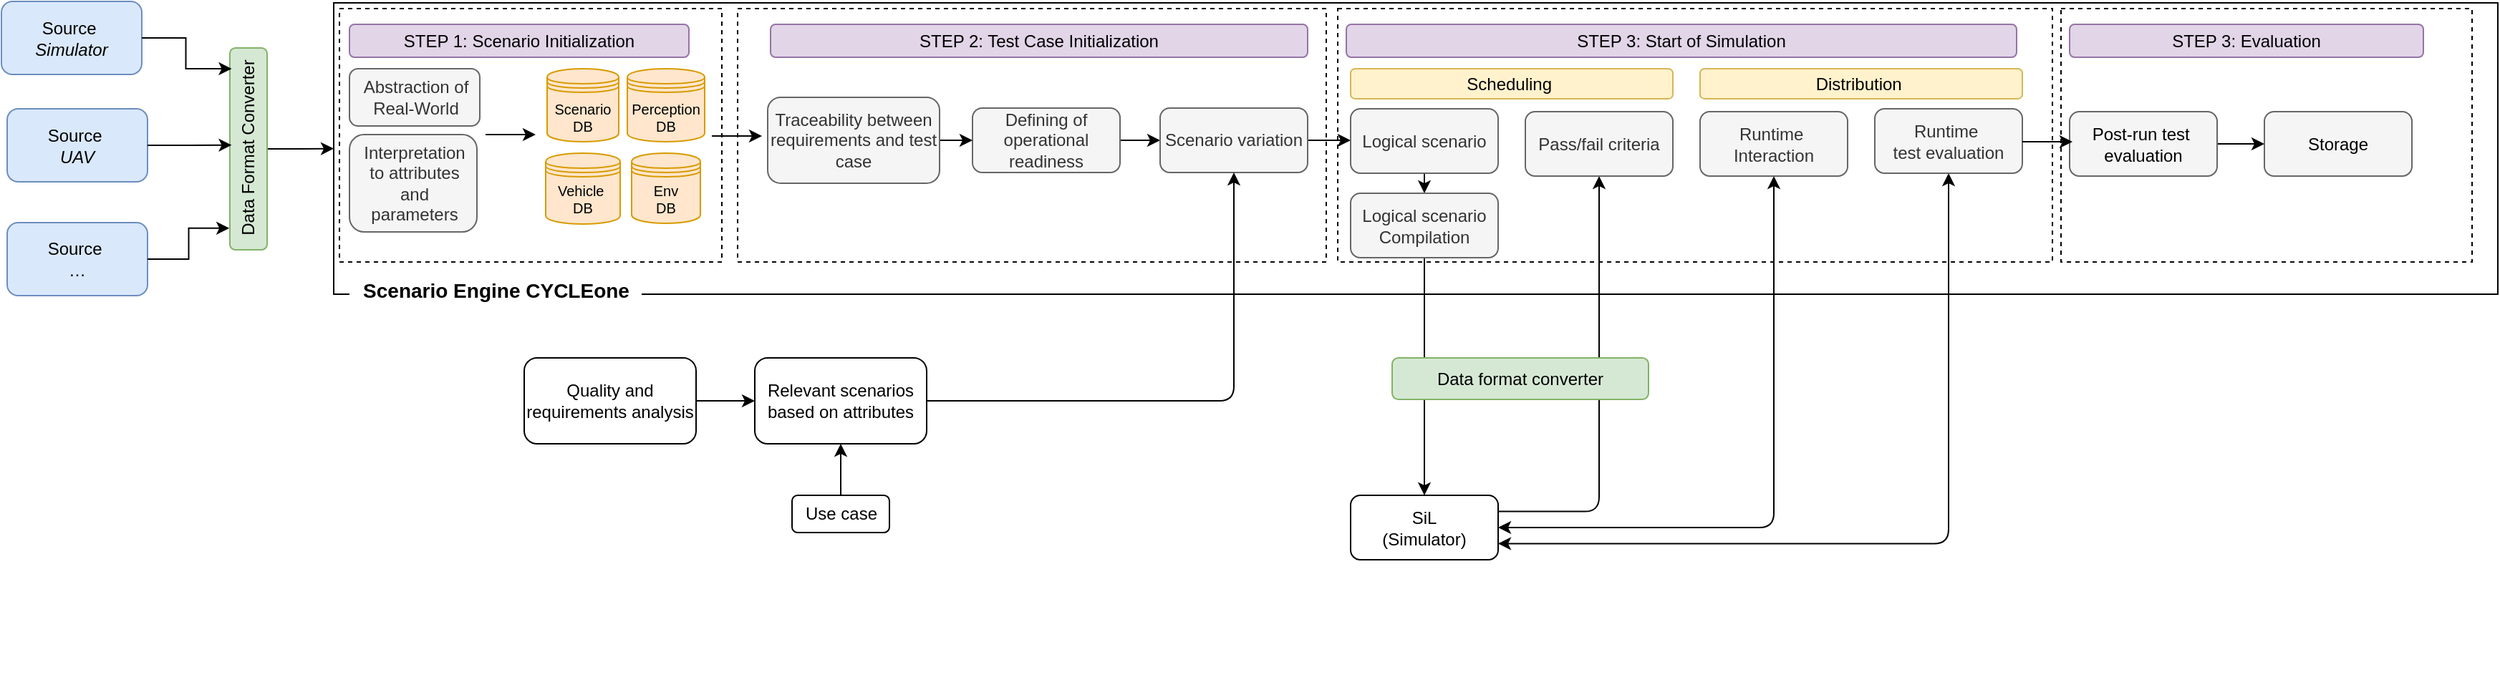<mxfile version="22.1.21" type="github">
  <diagram name="Page-1" id="OAkvakmoVMqIpzo2L1Cv">
    <mxGraphModel dx="2000" dy="1753" grid="0" gridSize="10" guides="1" tooltips="1" connect="1" arrows="1" fold="1" page="0" pageScale="1" pageWidth="827" pageHeight="1169" math="0" shadow="0">
      <root>
        <mxCell id="0" />
        <mxCell id="1" parent="0" />
        <mxCell id="TtApkbNEtEup5KKo7Kl3-6" value="" style="whiteSpace=wrap;html=1;fontSize=16;" vertex="1" parent="1">
          <mxGeometry x="-120" y="-52" width="1511" height="203.5" as="geometry" />
        </mxCell>
        <mxCell id="TtApkbNEtEup5KKo7Kl3-82" value="" style="rounded=0;whiteSpace=wrap;html=1;dashed=1;" vertex="1" parent="1">
          <mxGeometry x="1086" y="-48" width="287" height="177" as="geometry" />
        </mxCell>
        <mxCell id="TtApkbNEtEup5KKo7Kl3-69" value="" style="rounded=0;whiteSpace=wrap;html=1;dashed=1;" vertex="1" parent="1">
          <mxGeometry x="581" y="-48" width="499" height="177" as="geometry" />
        </mxCell>
        <mxCell id="TtApkbNEtEup5KKo7Kl3-53" value="" style="rounded=0;whiteSpace=wrap;html=1;dashed=1;" vertex="1" parent="1">
          <mxGeometry x="162" y="-48" width="411" height="177" as="geometry" />
        </mxCell>
        <mxCell id="TtApkbNEtEup5KKo7Kl3-27" value="" style="rounded=0;whiteSpace=wrap;html=1;dashed=1;" vertex="1" parent="1">
          <mxGeometry x="-116" y="-48" width="267" height="177" as="geometry" />
        </mxCell>
        <mxCell id="TtApkbNEtEup5KKo7Kl3-1" value="Source&amp;nbsp;&lt;br style=&quot;font-size: 12px;&quot;&gt;&lt;i style=&quot;font-size: 12px;&quot;&gt;Simulator&lt;/i&gt;" style="text;strokeColor=#6c8ebf;fillColor=#dae8fc;html=1;align=center;verticalAlign=middle;whiteSpace=wrap;rounded=1;fontSize=12;gradientColor=none;" vertex="1" parent="1">
          <mxGeometry x="-352" y="-53" width="98" height="51" as="geometry" />
        </mxCell>
        <mxCell id="TtApkbNEtEup5KKo7Kl3-78" style="edgeStyle=orthogonalEdgeStyle;rounded=0;orthogonalLoop=1;jettySize=auto;html=1;entryX=0;entryY=0.5;entryDx=0;entryDy=0;" edge="1" parent="1" source="TtApkbNEtEup5KKo7Kl3-5" target="TtApkbNEtEup5KKo7Kl3-6">
          <mxGeometry relative="1" as="geometry" />
        </mxCell>
        <mxCell id="TtApkbNEtEup5KKo7Kl3-5" value="Data Format Converter" style="text;html=1;align=center;verticalAlign=middle;resizable=0;points=[];autosize=1;strokeColor=#82b366;fillColor=#d5e8d4;fontSize=12;rotation=-90;rounded=1;" vertex="1" parent="1">
          <mxGeometry x="-250" y="37" width="141" height="26" as="geometry" />
        </mxCell>
        <mxCell id="TtApkbNEtEup5KKo7Kl3-11" value="Source&amp;nbsp;&lt;br style=&quot;border-color: var(--border-color); font-size: 12px;&quot;&gt;&lt;i style=&quot;font-size: 12px;&quot;&gt;UAV&lt;/i&gt;" style="text;strokeColor=#6c8ebf;fillColor=#dae8fc;html=1;align=center;verticalAlign=middle;whiteSpace=wrap;rounded=1;fontSize=12;gradientColor=none;" vertex="1" parent="1">
          <mxGeometry x="-348" y="22" width="98" height="51" as="geometry" />
        </mxCell>
        <mxCell id="TtApkbNEtEup5KKo7Kl3-12" value="Source&amp;nbsp;&lt;br style=&quot;border-color: var(--border-color); font-size: 12px;&quot;&gt;…" style="text;strokeColor=#6c8ebf;fillColor=#dae8fc;html=1;align=center;verticalAlign=middle;whiteSpace=wrap;rounded=1;fontSize=12;gradientColor=none;" vertex="1" parent="1">
          <mxGeometry x="-348" y="101.5" width="98" height="51" as="geometry" />
        </mxCell>
        <mxCell id="TtApkbNEtEup5KKo7Kl3-13" style="edgeStyle=orthogonalEdgeStyle;rounded=0;orthogonalLoop=1;jettySize=auto;html=1;entryX=0.107;entryY=-0.016;entryDx=0;entryDy=0;entryPerimeter=0;" edge="1" parent="1" source="TtApkbNEtEup5KKo7Kl3-12" target="TtApkbNEtEup5KKo7Kl3-5">
          <mxGeometry relative="1" as="geometry" />
        </mxCell>
        <mxCell id="TtApkbNEtEup5KKo7Kl3-14" style="edgeStyle=orthogonalEdgeStyle;rounded=0;orthogonalLoop=1;jettySize=auto;html=1;entryX=0.519;entryY=0.048;entryDx=0;entryDy=0;entryPerimeter=0;" edge="1" parent="1" source="TtApkbNEtEup5KKo7Kl3-11" target="TtApkbNEtEup5KKo7Kl3-5">
          <mxGeometry relative="1" as="geometry" />
        </mxCell>
        <mxCell id="TtApkbNEtEup5KKo7Kl3-17" value="Abstraction of &lt;br&gt;Real-World" style="text;html=1;align=center;verticalAlign=middle;resizable=0;points=[];autosize=1;strokeColor=#666666;fillColor=#f5f5f5;fontColor=#333333;rounded=1;" vertex="1" parent="1">
          <mxGeometry x="-109" y="-6" width="91" height="40" as="geometry" />
        </mxCell>
        <mxCell id="TtApkbNEtEup5KKo7Kl3-19" value="&lt;div&gt;Interpretation&lt;br&gt;&lt;/div&gt;&lt;div&gt;to attributes&lt;/div&gt;&lt;div&gt;and&lt;/div&gt;&lt;div&gt;parameters&lt;/div&gt;" style="text;html=1;align=center;verticalAlign=middle;resizable=0;points=[];autosize=1;strokeColor=#666666;fillColor=#f5f5f5;fontColor=#333333;rounded=1;" vertex="1" parent="1">
          <mxGeometry x="-109" y="40" width="89" height="68" as="geometry" />
        </mxCell>
        <mxCell id="TtApkbNEtEup5KKo7Kl3-22" value="Perception DB" style="shape=datastore;whiteSpace=wrap;html=1;fontSize=10;fillColor=#ffe6cc;strokeColor=#d79b00;" vertex="1" parent="1">
          <mxGeometry x="85" y="-6" width="54" height="51" as="geometry" />
        </mxCell>
        <mxCell id="TtApkbNEtEup5KKo7Kl3-23" value="Scenario DB" style="shape=datastore;whiteSpace=wrap;html=1;fontSize=10;fillColor=#ffe6cc;strokeColor=#d79b00;" vertex="1" parent="1">
          <mxGeometry x="29" y="-6" width="50" height="51" as="geometry" />
        </mxCell>
        <mxCell id="TtApkbNEtEup5KKo7Kl3-24" value="Vehicle&amp;nbsp;&lt;br style=&quot;font-size: 10px;&quot;&gt;DB" style="shape=datastore;whiteSpace=wrap;html=1;fontSize=10;fillColor=#ffe6cc;strokeColor=#d79b00;" vertex="1" parent="1">
          <mxGeometry x="28" y="53" width="52" height="49.5" as="geometry" />
        </mxCell>
        <mxCell id="TtApkbNEtEup5KKo7Kl3-25" value="Env&lt;br&gt;DB" style="shape=datastore;whiteSpace=wrap;html=1;fontSize=10;fillColor=#ffe6cc;strokeColor=#d79b00;" vertex="1" parent="1">
          <mxGeometry x="88" y="53" width="48" height="49" as="geometry" />
        </mxCell>
        <mxCell id="TtApkbNEtEup5KKo7Kl3-28" value="STEP 1: Scenario Initialization" style="rounded=1;whiteSpace=wrap;html=1;fillColor=#e1d5e7;strokeColor=#9673a6;" vertex="1" parent="1">
          <mxGeometry x="-109" y="-37" width="237" height="23" as="geometry" />
        </mxCell>
        <mxCell id="TtApkbNEtEup5KKo7Kl3-29" value="" style="endArrow=classic;html=1;rounded=0;" edge="1" parent="1">
          <mxGeometry width="50" height="50" relative="1" as="geometry">
            <mxPoint x="-14" y="40.02" as="sourcePoint" />
            <mxPoint x="21" y="40.02" as="targetPoint" />
          </mxGeometry>
        </mxCell>
        <mxCell id="TtApkbNEtEup5KKo7Kl3-30" value="STEP 2: Test Case Initialization" style="rounded=1;whiteSpace=wrap;html=1;fillColor=#e1d5e7;strokeColor=#9673a6;" vertex="1" parent="1">
          <mxGeometry x="185" y="-37" width="375" height="23" as="geometry" />
        </mxCell>
        <mxCell id="TtApkbNEtEup5KKo7Kl3-31" value="" style="endArrow=classic;html=1;rounded=0;" edge="1" parent="1">
          <mxGeometry width="50" height="50" relative="1" as="geometry">
            <mxPoint x="144" y="41.02" as="sourcePoint" />
            <mxPoint x="179" y="41.02" as="targetPoint" />
          </mxGeometry>
        </mxCell>
        <mxCell id="TtApkbNEtEup5KKo7Kl3-40" style="edgeStyle=orthogonalEdgeStyle;rounded=0;orthogonalLoop=1;jettySize=auto;html=1;exitX=1;exitY=0.5;exitDx=0;exitDy=0;" edge="1" parent="1" source="TtApkbNEtEup5KKo7Kl3-32" target="TtApkbNEtEup5KKo7Kl3-39">
          <mxGeometry relative="1" as="geometry" />
        </mxCell>
        <mxCell id="TtApkbNEtEup5KKo7Kl3-32" value="Defining of operational readiness" style="rounded=1;whiteSpace=wrap;html=1;fillColor=#f5f5f5;fontColor=#333333;strokeColor=#666666;" vertex="1" parent="1">
          <mxGeometry x="326" y="21.5" width="103" height="45" as="geometry" />
        </mxCell>
        <mxCell id="TtApkbNEtEup5KKo7Kl3-38" style="edgeStyle=orthogonalEdgeStyle;rounded=0;orthogonalLoop=1;jettySize=auto;html=1;exitX=1;exitY=0.5;exitDx=0;exitDy=0;entryX=0;entryY=0.5;entryDx=0;entryDy=0;" edge="1" parent="1" source="TtApkbNEtEup5KKo7Kl3-33" target="TtApkbNEtEup5KKo7Kl3-32">
          <mxGeometry relative="1" as="geometry" />
        </mxCell>
        <mxCell id="TtApkbNEtEup5KKo7Kl3-33" value="Traceability between requirements and test case" style="rounded=1;whiteSpace=wrap;html=1;fillColor=#f5f5f5;fontColor=#333333;strokeColor=#666666;" vertex="1" parent="1">
          <mxGeometry x="183" y="14" width="120" height="60" as="geometry" />
        </mxCell>
        <mxCell id="TtApkbNEtEup5KKo7Kl3-34" value="STEP 3: Start of Simulation" style="rounded=1;whiteSpace=wrap;html=1;fillColor=#e1d5e7;strokeColor=#9673a6;" vertex="1" parent="1">
          <mxGeometry x="587" y="-37" width="468" height="23" as="geometry" />
        </mxCell>
        <mxCell id="TtApkbNEtEup5KKo7Kl3-55" style="edgeStyle=orthogonalEdgeStyle;rounded=0;orthogonalLoop=1;jettySize=auto;html=1;exitX=1;exitY=0.5;exitDx=0;exitDy=0;entryX=0;entryY=0.5;entryDx=0;entryDy=0;" edge="1" parent="1" source="TtApkbNEtEup5KKo7Kl3-39" target="TtApkbNEtEup5KKo7Kl3-54">
          <mxGeometry relative="1" as="geometry" />
        </mxCell>
        <mxCell id="TtApkbNEtEup5KKo7Kl3-39" value="Scenario variation" style="rounded=1;whiteSpace=wrap;html=1;fillColor=#f5f5f5;fontColor=#333333;strokeColor=#666666;" vertex="1" parent="1">
          <mxGeometry x="457" y="21.5" width="103" height="45" as="geometry" />
        </mxCell>
        <mxCell id="TtApkbNEtEup5KKo7Kl3-41" value="" style="shape=image;html=1;verticalAlign=top;verticalLabelPosition=bottom;labelBackgroundColor=#ffffff;imageAspect=0;aspect=fixed;image=https://cdn4.iconfinder.com/data/icons/transportation-190/1000/carrier_office_people_person_people_carrier_people_business_success-128.png" vertex="1" parent="1">
          <mxGeometry x="170" y="292" width="128" height="128" as="geometry" />
        </mxCell>
        <mxCell id="TtApkbNEtEup5KKo7Kl3-48" style="edgeStyle=orthogonalEdgeStyle;rounded=0;orthogonalLoop=1;jettySize=auto;html=1;entryX=0.5;entryY=1;entryDx=0;entryDy=0;" edge="1" parent="1" source="TtApkbNEtEup5KKo7Kl3-42" target="TtApkbNEtEup5KKo7Kl3-44">
          <mxGeometry relative="1" as="geometry" />
        </mxCell>
        <mxCell id="TtApkbNEtEup5KKo7Kl3-42" value="Use case" style="text;html=1;align=center;verticalAlign=middle;resizable=0;points=[];autosize=1;strokeColor=default;fillColor=default;rounded=1;" vertex="1" parent="1">
          <mxGeometry x="200" y="292" width="68" height="26" as="geometry" />
        </mxCell>
        <mxCell id="TtApkbNEtEup5KKo7Kl3-45" style="edgeStyle=orthogonalEdgeStyle;rounded=0;orthogonalLoop=1;jettySize=auto;html=1;" edge="1" parent="1" source="TtApkbNEtEup5KKo7Kl3-43" target="TtApkbNEtEup5KKo7Kl3-44">
          <mxGeometry relative="1" as="geometry" />
        </mxCell>
        <mxCell id="TtApkbNEtEup5KKo7Kl3-43" value="Quality and requirements analysis" style="rounded=1;whiteSpace=wrap;html=1;" vertex="1" parent="1">
          <mxGeometry x="13" y="196" width="120" height="60" as="geometry" />
        </mxCell>
        <mxCell id="TtApkbNEtEup5KKo7Kl3-49" style="edgeStyle=orthogonalEdgeStyle;rounded=1;orthogonalLoop=1;jettySize=auto;html=1;entryX=0.5;entryY=1;entryDx=0;entryDy=0;jumpStyle=arc;curved=0;" edge="1" parent="1" source="TtApkbNEtEup5KKo7Kl3-44" target="TtApkbNEtEup5KKo7Kl3-39">
          <mxGeometry relative="1" as="geometry" />
        </mxCell>
        <mxCell id="TtApkbNEtEup5KKo7Kl3-44" value="Relevant scenarios based on attributes" style="rounded=1;whiteSpace=wrap;html=1;" vertex="1" parent="1">
          <mxGeometry x="174" y="196" width="120" height="60" as="geometry" />
        </mxCell>
        <mxCell id="TtApkbNEtEup5KKo7Kl3-60" style="edgeStyle=orthogonalEdgeStyle;rounded=0;orthogonalLoop=1;jettySize=auto;html=1;exitX=0.5;exitY=1;exitDx=0;exitDy=0;entryX=0.5;entryY=0;entryDx=0;entryDy=0;" edge="1" parent="1" source="TtApkbNEtEup5KKo7Kl3-54" target="TtApkbNEtEup5KKo7Kl3-57">
          <mxGeometry relative="1" as="geometry" />
        </mxCell>
        <mxCell id="TtApkbNEtEup5KKo7Kl3-54" value="Logical scenario" style="rounded=1;whiteSpace=wrap;html=1;fillColor=#f5f5f5;fontColor=#333333;strokeColor=#666666;" vertex="1" parent="1">
          <mxGeometry x="590" y="22" width="103" height="45" as="geometry" />
        </mxCell>
        <mxCell id="TtApkbNEtEup5KKo7Kl3-61" style="edgeStyle=orthogonalEdgeStyle;rounded=1;orthogonalLoop=1;jettySize=auto;html=1;entryX=0.5;entryY=1;entryDx=0;entryDy=0;jumpStyle=arc;strokeColor=default;curved=0;exitX=1;exitY=0.25;exitDx=0;exitDy=0;" edge="1" parent="1" source="TtApkbNEtEup5KKo7Kl3-62" target="TtApkbNEtEup5KKo7Kl3-59">
          <mxGeometry relative="1" as="geometry">
            <Array as="points">
              <mxPoint x="764" y="303" />
            </Array>
          </mxGeometry>
        </mxCell>
        <mxCell id="TtApkbNEtEup5KKo7Kl3-63" style="edgeStyle=orthogonalEdgeStyle;rounded=0;orthogonalLoop=1;jettySize=auto;html=1;" edge="1" parent="1" source="TtApkbNEtEup5KKo7Kl3-57" target="TtApkbNEtEup5KKo7Kl3-62">
          <mxGeometry relative="1" as="geometry" />
        </mxCell>
        <mxCell id="TtApkbNEtEup5KKo7Kl3-57" value="Logical scenario&lt;br&gt;Compilation" style="rounded=1;whiteSpace=wrap;html=1;fillColor=#f5f5f5;fontColor=#333333;strokeColor=#666666;" vertex="1" parent="1">
          <mxGeometry x="590" y="81" width="103" height="45" as="geometry" />
        </mxCell>
        <mxCell id="TtApkbNEtEup5KKo7Kl3-59" value="Pass/fail criteria" style="rounded=1;whiteSpace=wrap;html=1;fillColor=#f5f5f5;fontColor=#333333;strokeColor=#666666;" vertex="1" parent="1">
          <mxGeometry x="712" y="24" width="103" height="45" as="geometry" />
        </mxCell>
        <mxCell id="TtApkbNEtEup5KKo7Kl3-67" style="edgeStyle=orthogonalEdgeStyle;rounded=1;orthogonalLoop=1;jettySize=auto;html=1;entryX=0.5;entryY=1;entryDx=0;entryDy=0;curved=0;startArrow=classic;startFill=1;" edge="1" parent="1" source="TtApkbNEtEup5KKo7Kl3-62" target="TtApkbNEtEup5KKo7Kl3-65">
          <mxGeometry relative="1" as="geometry" />
        </mxCell>
        <mxCell id="TtApkbNEtEup5KKo7Kl3-68" style="edgeStyle=orthogonalEdgeStyle;rounded=1;orthogonalLoop=1;jettySize=auto;html=1;exitX=1;exitY=0.75;exitDx=0;exitDy=0;curved=0;startArrow=classic;startFill=1;" edge="1" parent="1" source="TtApkbNEtEup5KKo7Kl3-62" target="TtApkbNEtEup5KKo7Kl3-66">
          <mxGeometry relative="1" as="geometry" />
        </mxCell>
        <mxCell id="TtApkbNEtEup5KKo7Kl3-62" value="SiL&lt;br&gt;(Simulator)" style="rounded=1;whiteSpace=wrap;html=1;" vertex="1" parent="1">
          <mxGeometry x="590" y="292" width="103" height="45" as="geometry" />
        </mxCell>
        <mxCell id="TtApkbNEtEup5KKo7Kl3-64" value="Data format converter" style="rounded=1;whiteSpace=wrap;html=1;fillColor=#d5e8d4;strokeColor=#82b366;" vertex="1" parent="1">
          <mxGeometry x="619" y="196" width="179" height="29" as="geometry" />
        </mxCell>
        <mxCell id="TtApkbNEtEup5KKo7Kl3-65" value="Runtime&amp;nbsp;&lt;br&gt;Interaction" style="rounded=1;whiteSpace=wrap;html=1;fillColor=#f5f5f5;fontColor=#333333;strokeColor=#666666;" vertex="1" parent="1">
          <mxGeometry x="834" y="24" width="103" height="45" as="geometry" />
        </mxCell>
        <mxCell id="TtApkbNEtEup5KKo7Kl3-66" value="Runtime&amp;nbsp;&lt;br&gt;test evaluation" style="rounded=1;whiteSpace=wrap;html=1;fillColor=#f5f5f5;fontColor=#333333;strokeColor=#666666;" vertex="1" parent="1">
          <mxGeometry x="956" y="22" width="103" height="45" as="geometry" />
        </mxCell>
        <mxCell id="TtApkbNEtEup5KKo7Kl3-71" value="STEP 3: Evaluation" style="rounded=1;whiteSpace=wrap;html=1;fillColor=#e1d5e7;strokeColor=#9673a6;" vertex="1" parent="1">
          <mxGeometry x="1092" y="-37" width="247" height="23" as="geometry" />
        </mxCell>
        <mxCell id="TtApkbNEtEup5KKo7Kl3-76" style="edgeStyle=orthogonalEdgeStyle;rounded=0;orthogonalLoop=1;jettySize=auto;html=1;exitX=1;exitY=0.5;exitDx=0;exitDy=0;entryX=0;entryY=0.5;entryDx=0;entryDy=0;" edge="1" parent="1" source="TtApkbNEtEup5KKo7Kl3-73" target="TtApkbNEtEup5KKo7Kl3-74">
          <mxGeometry relative="1" as="geometry" />
        </mxCell>
        <mxCell id="TtApkbNEtEup5KKo7Kl3-73" value="Post-run test&amp;nbsp;&lt;br style=&quot;border-color: var(--border-color);&quot;&gt;evaluation" style="rounded=1;whiteSpace=wrap;html=1;fillColor=#f5f5f5;strokeColor=#666666;" vertex="1" parent="1">
          <mxGeometry x="1092" y="24" width="103" height="45" as="geometry" />
        </mxCell>
        <mxCell id="TtApkbNEtEup5KKo7Kl3-74" value="Storage" style="rounded=1;whiteSpace=wrap;html=1;fillColor=#f5f5f5;strokeColor=#666666;" vertex="1" parent="1">
          <mxGeometry x="1228" y="24" width="103" height="45" as="geometry" />
        </mxCell>
        <mxCell id="TtApkbNEtEup5KKo7Kl3-75" value="" style="endArrow=classic;html=1;rounded=0;" edge="1" parent="1">
          <mxGeometry width="50" height="50" relative="1" as="geometry">
            <mxPoint x="1059" y="45" as="sourcePoint" />
            <mxPoint x="1094" y="45" as="targetPoint" />
          </mxGeometry>
        </mxCell>
        <mxCell id="TtApkbNEtEup5KKo7Kl3-77" style="edgeStyle=orthogonalEdgeStyle;rounded=0;orthogonalLoop=1;jettySize=auto;html=1;exitX=1;exitY=0.5;exitDx=0;exitDy=0;entryX=0.897;entryY=0.048;entryDx=0;entryDy=0;entryPerimeter=0;" edge="1" parent="1" source="TtApkbNEtEup5KKo7Kl3-1" target="TtApkbNEtEup5KKo7Kl3-5">
          <mxGeometry relative="1" as="geometry" />
        </mxCell>
        <mxCell id="TtApkbNEtEup5KKo7Kl3-79" value="Scheduling&amp;nbsp;" style="rounded=1;whiteSpace=wrap;html=1;fillColor=#fff2cc;strokeColor=#d6b656;" vertex="1" parent="1">
          <mxGeometry x="590" y="-6" width="225" height="21" as="geometry" />
        </mxCell>
        <mxCell id="TtApkbNEtEup5KKo7Kl3-81" value="Distribution&amp;nbsp;" style="rounded=1;whiteSpace=wrap;html=1;fillColor=#fff2cc;strokeColor=#d6b656;" vertex="1" parent="1">
          <mxGeometry x="834" y="-6" width="225" height="21" as="geometry" />
        </mxCell>
        <mxCell id="TtApkbNEtEup5KKo7Kl3-83" value="&lt;b&gt;&lt;font style=&quot;font-size: 14px;&quot;&gt;Scenario Engine CYCLEone&lt;/font&gt;&lt;/b&gt;" style="text;html=1;align=center;verticalAlign=middle;resizable=0;points=[];autosize=1;fillColor=default;" vertex="1" parent="1">
          <mxGeometry x="-109" y="135" width="204" height="28" as="geometry" />
        </mxCell>
      </root>
    </mxGraphModel>
  </diagram>
</mxfile>

